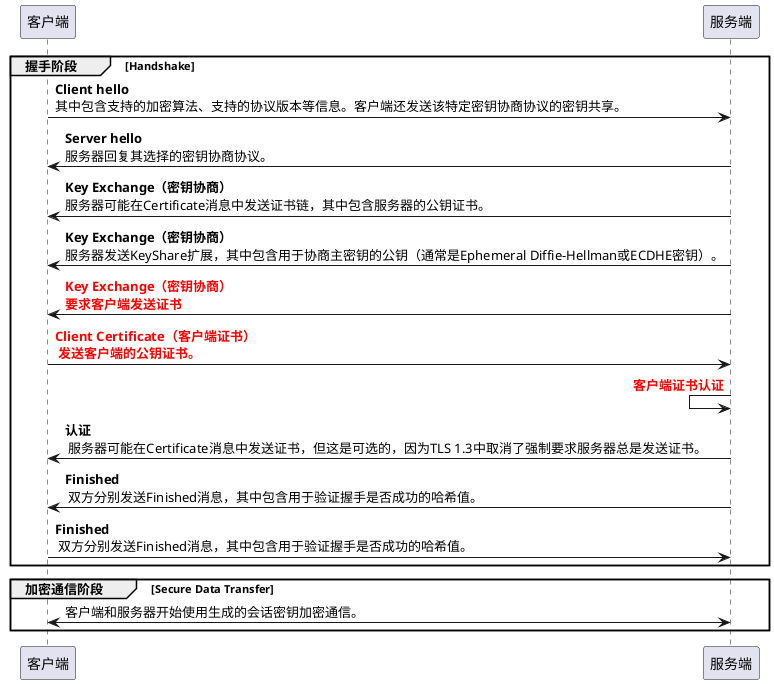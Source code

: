 @startuml
group 握手阶段 [Handshake]
    客户端 -> 服务端: **Client hello** \n其中包含支持的加密算法、支持的协议版本等信息。客户端还发送该特定密钥协商协议的密钥共享。
    服务端 -> 客户端: **Server hello** \n服务器回复其选择的密钥协商协议。
    服务端 -> 客户端: **Key Exchange（密钥协商）** \n服务器可能在Certificate消息中发送证书链，其中包含服务器的公钥证书。
    服务端 -> 客户端: **Key Exchange（密钥协商）** \n服务器发送KeyShare扩展，其中包含用于协商主密钥的公钥（通常是Ephemeral Diffie-Hellman或ECDHE密钥）。
    服务端 -> 客户端: <font color=red><b>**Key Exchange（密钥协商）** \n<font color=red><b>要求客户端发送证书
    客户端 -> 服务端: <font color=red><b>**Client Certificate（客户端证书）** \n <font color=red><b>发送客户端的公钥证书。
    服务端 <- 服务端: <font color=red><b>**客户端证书认证**</b></font>
    服务端 -> 客户端: **认证** \n 服务器可能在Certificate消息中发送证书，但这是可选的，因为TLS 1.3中取消了强制要求服务器总是发送证书。
    服务端 -> 客户端: **Finished** \n 双方分别发送Finished消息，其中包含用于验证握手是否成功的哈希值。
    客户端 -> 服务端: **Finished** \n 双方分别发送Finished消息，其中包含用于验证握手是否成功的哈希值。
end

group 加密通信阶段 [Secure Data Transfer]
    客户端 <-> 服务端: 客户端和服务器开始使用生成的会话密钥加密通信。
end
@enduml